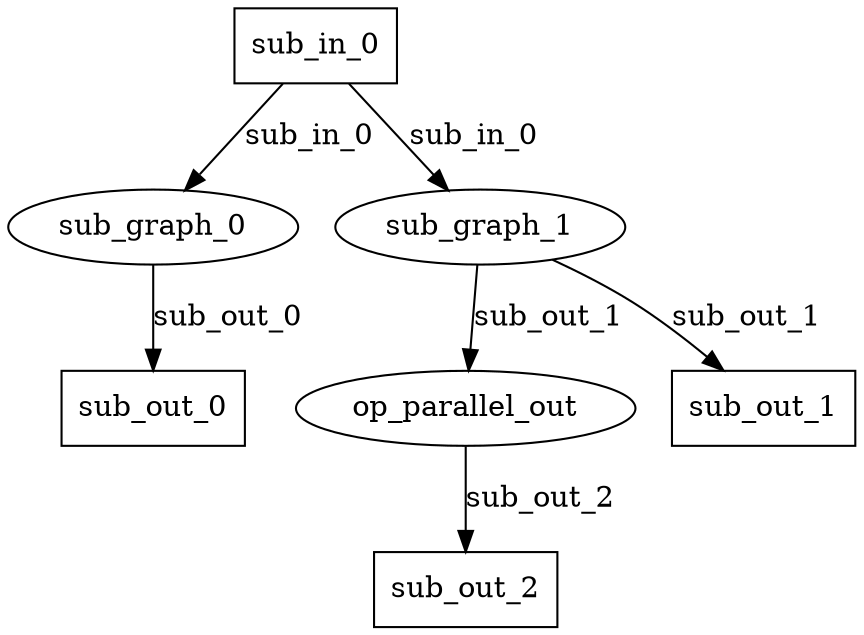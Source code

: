 digraph par_graph {
p000000150358FDA0[shape=box, label=sub_in_0]
p000000150358FDA0->p000001A7B4AFAAB0[label=sub_in_0]
p000000150358FDA0->p000001A7B4AFBAB0[label=sub_in_0]
p000001A7B4AFAAB0[label=sub_graph_0]
p000001A7B4AFBAB0[label=sub_graph_1]
p000001A7B4AFBAB0->p000001A7B4B33930[label=sub_out_1]
p000001A7B4B33930[label=op_parallel_out]
p000000150358FD70[shape=box, label=sub_out_0]
p000001A7B4AFAAB0->p000000150358FD70[label=sub_out_0]
p000000150358FD40[shape=box, label=sub_out_1]
p000001A7B4AFBAB0->p000000150358FD40[label=sub_out_1]
p000000150358FDD0[shape=box, label=sub_out_2]
p000001A7B4B33930->p000000150358FDD0[label=sub_out_2]
}